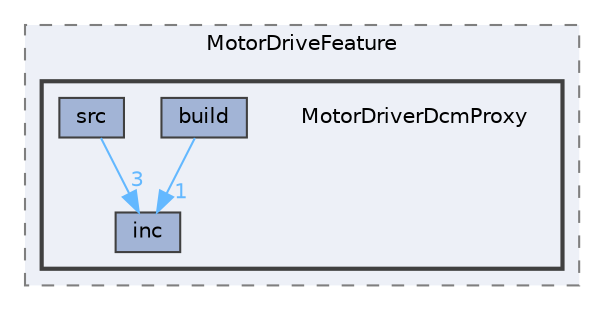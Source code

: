 digraph "EGEMOBİL/EEM_TASK/MotorDriveFeature/MotorDriverDcmProxy"
{
 // LATEX_PDF_SIZE
  bgcolor="transparent";
  edge [fontname=Helvetica,fontsize=10,labelfontname=Helvetica,labelfontsize=10];
  node [fontname=Helvetica,fontsize=10,shape=box,height=0.2,width=0.4];
  compound=true
  subgraph clusterdir_1fac82efb7a484bf104c8eeded95e279 {
    graph [ bgcolor="#edf0f7", pencolor="grey50", label="MotorDriveFeature", fontname=Helvetica,fontsize=10 style="filled,dashed", URL="dir_1fac82efb7a484bf104c8eeded95e279.html",tooltip=""]
  subgraph clusterdir_7721b6178c080f38bcd08941e702d45e {
    graph [ bgcolor="#edf0f7", pencolor="grey25", label="", fontname=Helvetica,fontsize=10 style="filled,bold", URL="dir_7721b6178c080f38bcd08941e702d45e.html",tooltip=""]
    dir_7721b6178c080f38bcd08941e702d45e [shape=plaintext, label="MotorDriverDcmProxy"];
  dir_9f52faae5c47ec5cfac0f52db84c4f5a [label="build", fillcolor="#a2b4d6", color="grey25", style="filled", URL="dir_9f52faae5c47ec5cfac0f52db84c4f5a.html",tooltip=""];
  dir_30ce976285dd0a852861936d5e8e09dc [label="inc", fillcolor="#a2b4d6", color="grey25", style="filled", URL="dir_30ce976285dd0a852861936d5e8e09dc.html",tooltip=""];
  dir_2c8cb1696b40724bda3b526f70f4c0ef [label="src", fillcolor="#a2b4d6", color="grey25", style="filled", URL="dir_2c8cb1696b40724bda3b526f70f4c0ef.html",tooltip=""];
  }
  }
  dir_9f52faae5c47ec5cfac0f52db84c4f5a->dir_30ce976285dd0a852861936d5e8e09dc [headlabel="1", labeldistance=1.5 headhref="dir_000000_000003.html" href="dir_000000_000003.html" color="steelblue1" fontcolor="steelblue1"];
  dir_2c8cb1696b40724bda3b526f70f4c0ef->dir_30ce976285dd0a852861936d5e8e09dc [headlabel="3", labeldistance=1.5 headhref="dir_000006_000003.html" href="dir_000006_000003.html" color="steelblue1" fontcolor="steelblue1"];
}
